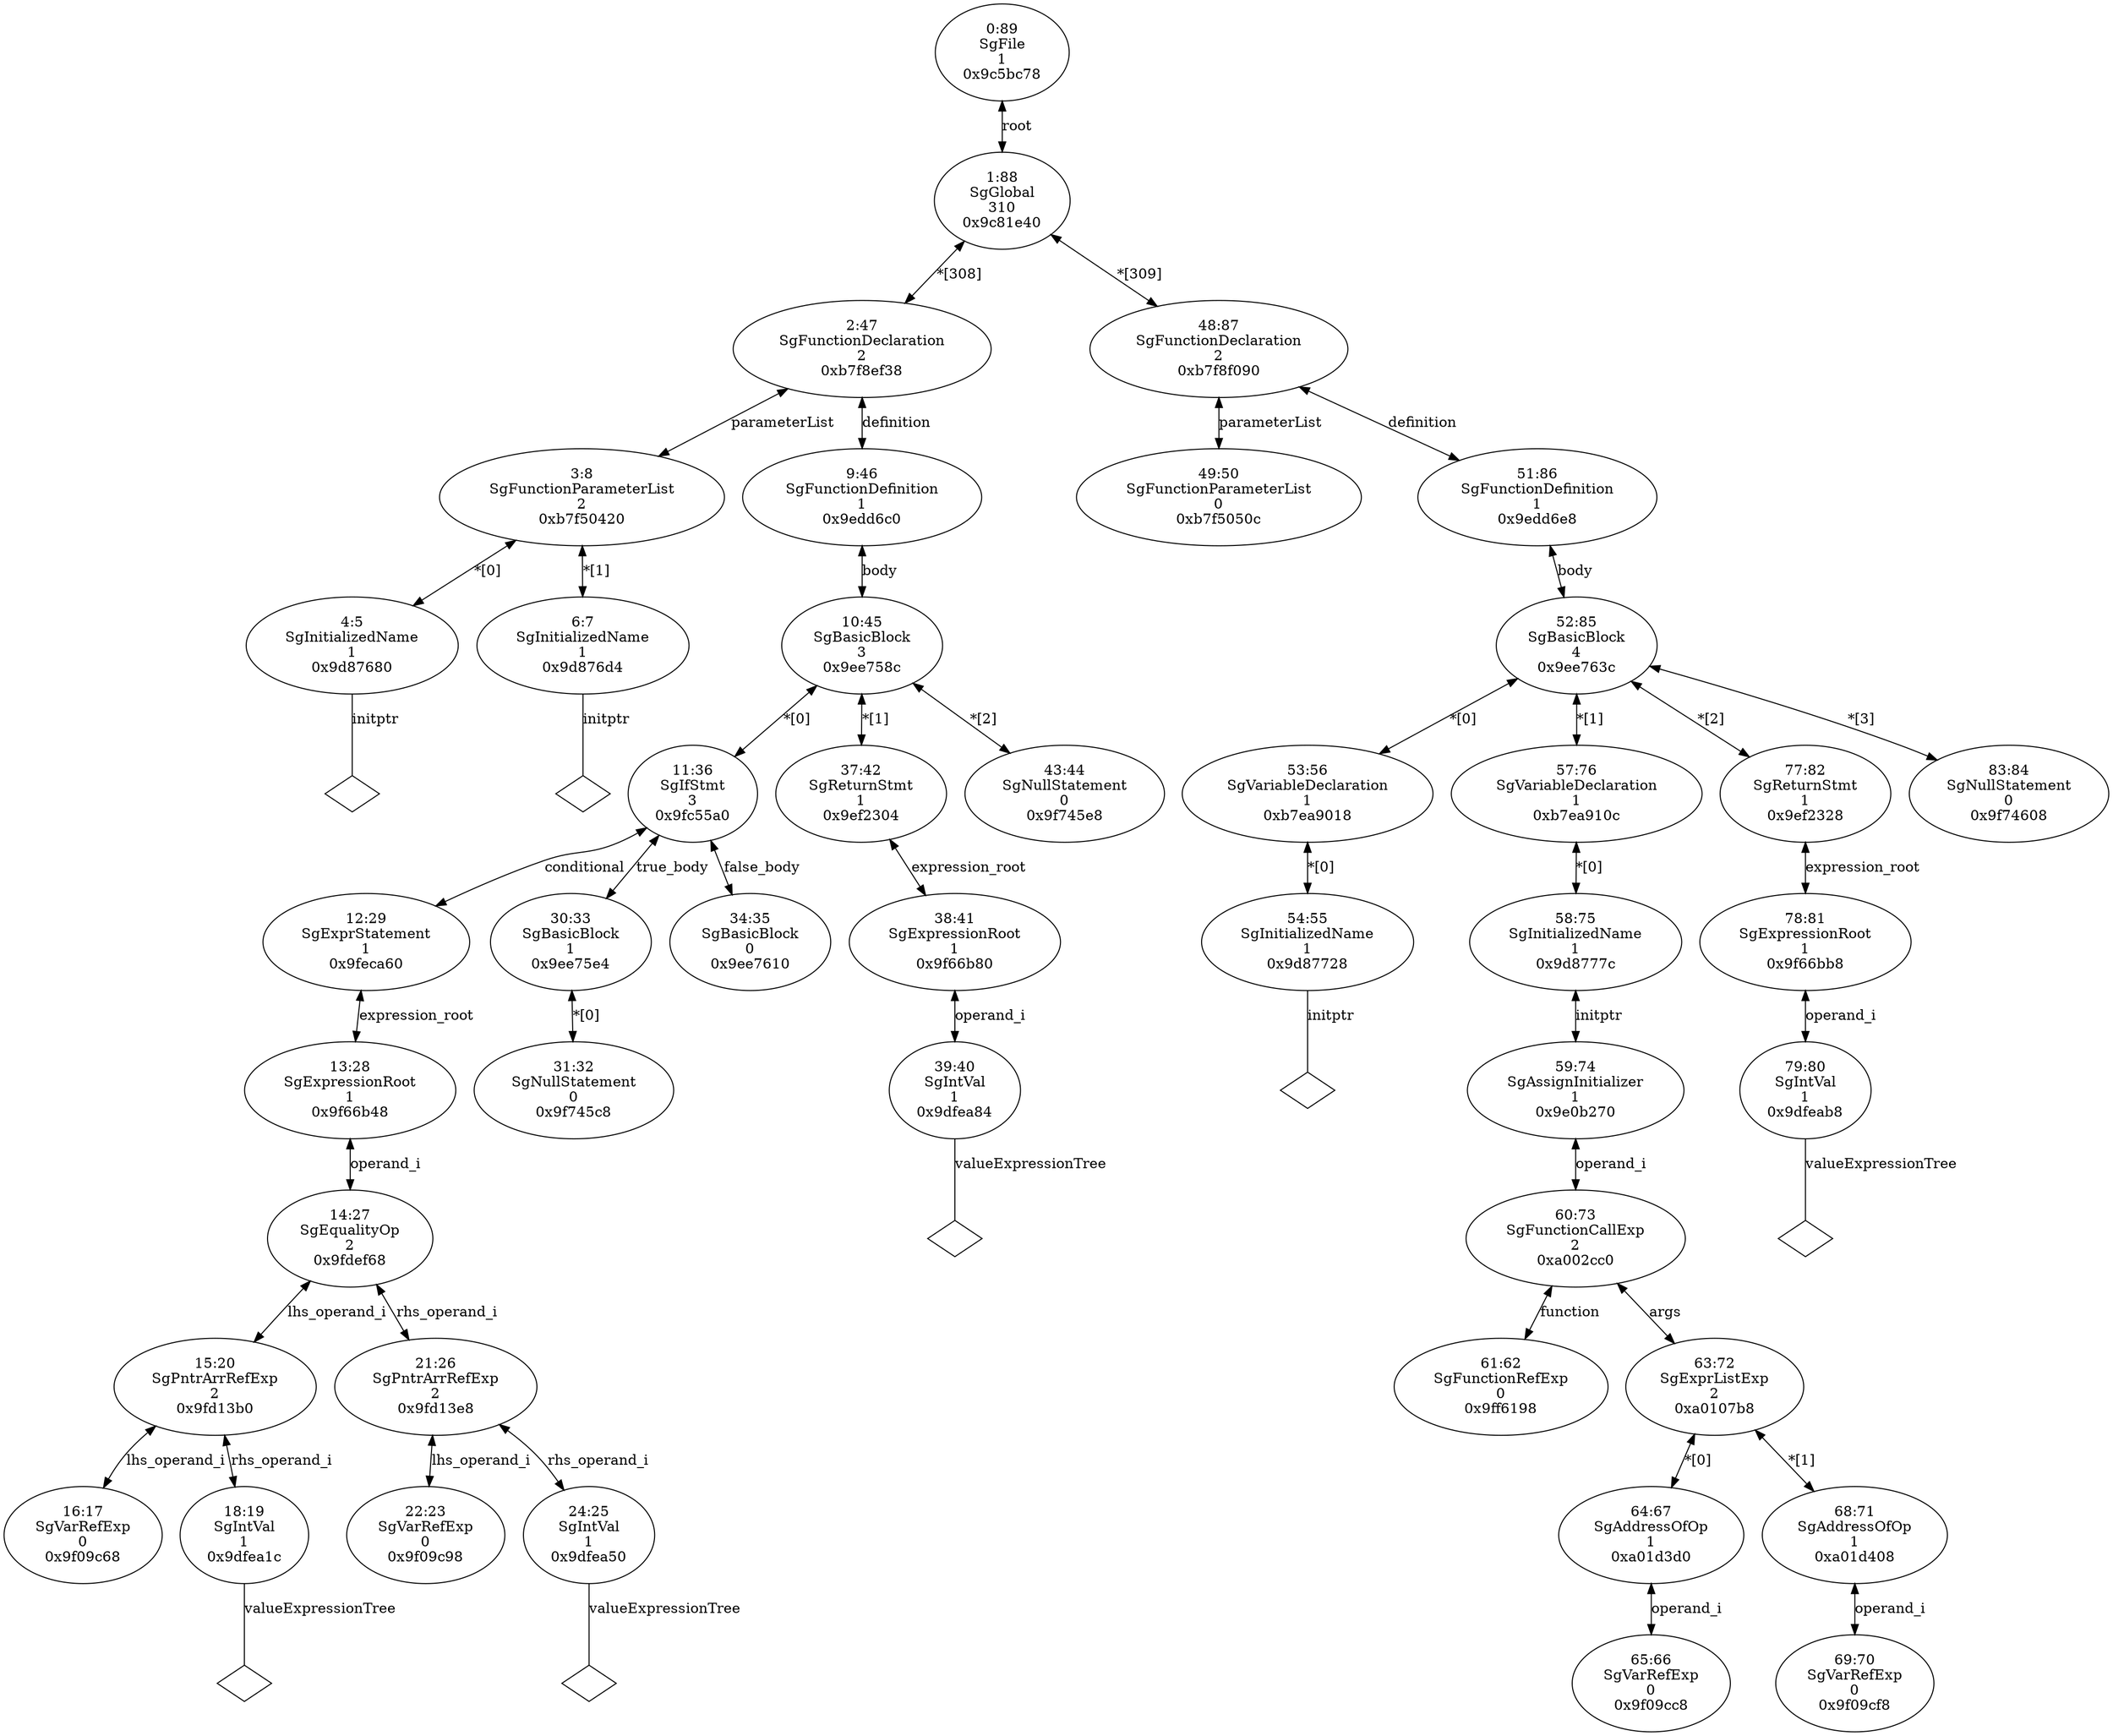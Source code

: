 digraph "G./passIntPtrArrayRef.c.dot" {
"0x9d87680"[label="4:5\nSgInitializedName\n1\n0x9d87680\n" ];
"0x9d87680" -> "0x9d87680__initptr__null"[label="initptr" dir=none ];
"0x9d87680__initptr__null"[label="" shape=diamond ];
"0x9d876d4"[label="6:7\nSgInitializedName\n1\n0x9d876d4\n" ];
"0x9d876d4" -> "0x9d876d4__initptr__null"[label="initptr" dir=none ];
"0x9d876d4__initptr__null"[label="" shape=diamond ];
"0xb7f50420"[label="3:8\nSgFunctionParameterList\n2\n0xb7f50420\n" ];
"0xb7f50420" -> "0x9d87680"[label="*[0]" dir=both ];
"0xb7f50420" -> "0x9d876d4"[label="*[1]" dir=both ];
"0x9f09c68"[label="16:17\nSgVarRefExp\n0\n0x9f09c68\n" ];
"0x9dfea1c"[label="18:19\nSgIntVal\n1\n0x9dfea1c\n" ];
"0x9dfea1c" -> "0x9dfea1c__valueExpressionTree__null"[label="valueExpressionTree" dir=none ];
"0x9dfea1c__valueExpressionTree__null"[label="" shape=diamond ];
"0x9fd13b0"[label="15:20\nSgPntrArrRefExp\n2\n0x9fd13b0\n" ];
"0x9fd13b0" -> "0x9f09c68"[label="lhs_operand_i" dir=both ];
"0x9fd13b0" -> "0x9dfea1c"[label="rhs_operand_i" dir=both ];
"0x9f09c98"[label="22:23\nSgVarRefExp\n0\n0x9f09c98\n" ];
"0x9dfea50"[label="24:25\nSgIntVal\n1\n0x9dfea50\n" ];
"0x9dfea50" -> "0x9dfea50__valueExpressionTree__null"[label="valueExpressionTree" dir=none ];
"0x9dfea50__valueExpressionTree__null"[label="" shape=diamond ];
"0x9fd13e8"[label="21:26\nSgPntrArrRefExp\n2\n0x9fd13e8\n" ];
"0x9fd13e8" -> "0x9f09c98"[label="lhs_operand_i" dir=both ];
"0x9fd13e8" -> "0x9dfea50"[label="rhs_operand_i" dir=both ];
"0x9fdef68"[label="14:27\nSgEqualityOp\n2\n0x9fdef68\n" ];
"0x9fdef68" -> "0x9fd13b0"[label="lhs_operand_i" dir=both ];
"0x9fdef68" -> "0x9fd13e8"[label="rhs_operand_i" dir=both ];
"0x9f66b48"[label="13:28\nSgExpressionRoot\n1\n0x9f66b48\n" ];
"0x9f66b48" -> "0x9fdef68"[label="operand_i" dir=both ];
"0x9feca60"[label="12:29\nSgExprStatement\n1\n0x9feca60\n" ];
"0x9feca60" -> "0x9f66b48"[label="expression_root" dir=both ];
"0x9f745c8"[label="31:32\nSgNullStatement\n0\n0x9f745c8\n" ];
"0x9ee75e4"[label="30:33\nSgBasicBlock\n1\n0x9ee75e4\n" ];
"0x9ee75e4" -> "0x9f745c8"[label="*[0]" dir=both ];
"0x9ee7610"[label="34:35\nSgBasicBlock\n0\n0x9ee7610\n" ];
"0x9fc55a0"[label="11:36\nSgIfStmt\n3\n0x9fc55a0\n" ];
"0x9fc55a0" -> "0x9feca60"[label="conditional" dir=both ];
"0x9fc55a0" -> "0x9ee75e4"[label="true_body" dir=both ];
"0x9fc55a0" -> "0x9ee7610"[label="false_body" dir=both ];
"0x9dfea84"[label="39:40\nSgIntVal\n1\n0x9dfea84\n" ];
"0x9dfea84" -> "0x9dfea84__valueExpressionTree__null"[label="valueExpressionTree" dir=none ];
"0x9dfea84__valueExpressionTree__null"[label="" shape=diamond ];
"0x9f66b80"[label="38:41\nSgExpressionRoot\n1\n0x9f66b80\n" ];
"0x9f66b80" -> "0x9dfea84"[label="operand_i" dir=both ];
"0x9ef2304"[label="37:42\nSgReturnStmt\n1\n0x9ef2304\n" ];
"0x9ef2304" -> "0x9f66b80"[label="expression_root" dir=both ];
"0x9f745e8"[label="43:44\nSgNullStatement\n0\n0x9f745e8\n" ];
"0x9ee758c"[label="10:45\nSgBasicBlock\n3\n0x9ee758c\n" ];
"0x9ee758c" -> "0x9fc55a0"[label="*[0]" dir=both ];
"0x9ee758c" -> "0x9ef2304"[label="*[1]" dir=both ];
"0x9ee758c" -> "0x9f745e8"[label="*[2]" dir=both ];
"0x9edd6c0"[label="9:46\nSgFunctionDefinition\n1\n0x9edd6c0\n" ];
"0x9edd6c0" -> "0x9ee758c"[label="body" dir=both ];
"0xb7f8ef38"[label="2:47\nSgFunctionDeclaration\n2\n0xb7f8ef38\n" ];
"0xb7f8ef38" -> "0xb7f50420"[label="parameterList" dir=both ];
"0xb7f8ef38" -> "0x9edd6c0"[label="definition" dir=both ];
"0xb7f5050c"[label="49:50\nSgFunctionParameterList\n0\n0xb7f5050c\n" ];
"0x9d87728"[label="54:55\nSgInitializedName\n1\n0x9d87728\n" ];
"0x9d87728" -> "0x9d87728__initptr__null"[label="initptr" dir=none ];
"0x9d87728__initptr__null"[label="" shape=diamond ];
"0xb7ea9018"[label="53:56\nSgVariableDeclaration\n1\n0xb7ea9018\n" ];
"0xb7ea9018" -> "0x9d87728"[label="*[0]" dir=both ];
"0x9ff6198"[label="61:62\nSgFunctionRefExp\n0\n0x9ff6198\n" ];
"0x9f09cc8"[label="65:66\nSgVarRefExp\n0\n0x9f09cc8\n" ];
"0xa01d3d0"[label="64:67\nSgAddressOfOp\n1\n0xa01d3d0\n" ];
"0xa01d3d0" -> "0x9f09cc8"[label="operand_i" dir=both ];
"0x9f09cf8"[label="69:70\nSgVarRefExp\n0\n0x9f09cf8\n" ];
"0xa01d408"[label="68:71\nSgAddressOfOp\n1\n0xa01d408\n" ];
"0xa01d408" -> "0x9f09cf8"[label="operand_i" dir=both ];
"0xa0107b8"[label="63:72\nSgExprListExp\n2\n0xa0107b8\n" ];
"0xa0107b8" -> "0xa01d3d0"[label="*[0]" dir=both ];
"0xa0107b8" -> "0xa01d408"[label="*[1]" dir=both ];
"0xa002cc0"[label="60:73\nSgFunctionCallExp\n2\n0xa002cc0\n" ];
"0xa002cc0" -> "0x9ff6198"[label="function" dir=both ];
"0xa002cc0" -> "0xa0107b8"[label="args" dir=both ];
"0x9e0b270"[label="59:74\nSgAssignInitializer\n1\n0x9e0b270\n" ];
"0x9e0b270" -> "0xa002cc0"[label="operand_i" dir=both ];
"0x9d8777c"[label="58:75\nSgInitializedName\n1\n0x9d8777c\n" ];
"0x9d8777c" -> "0x9e0b270"[label="initptr" dir=both ];
"0xb7ea910c"[label="57:76\nSgVariableDeclaration\n1\n0xb7ea910c\n" ];
"0xb7ea910c" -> "0x9d8777c"[label="*[0]" dir=both ];
"0x9dfeab8"[label="79:80\nSgIntVal\n1\n0x9dfeab8\n" ];
"0x9dfeab8" -> "0x9dfeab8__valueExpressionTree__null"[label="valueExpressionTree" dir=none ];
"0x9dfeab8__valueExpressionTree__null"[label="" shape=diamond ];
"0x9f66bb8"[label="78:81\nSgExpressionRoot\n1\n0x9f66bb8\n" ];
"0x9f66bb8" -> "0x9dfeab8"[label="operand_i" dir=both ];
"0x9ef2328"[label="77:82\nSgReturnStmt\n1\n0x9ef2328\n" ];
"0x9ef2328" -> "0x9f66bb8"[label="expression_root" dir=both ];
"0x9f74608"[label="83:84\nSgNullStatement\n0\n0x9f74608\n" ];
"0x9ee763c"[label="52:85\nSgBasicBlock\n4\n0x9ee763c\n" ];
"0x9ee763c" -> "0xb7ea9018"[label="*[0]" dir=both ];
"0x9ee763c" -> "0xb7ea910c"[label="*[1]" dir=both ];
"0x9ee763c" -> "0x9ef2328"[label="*[2]" dir=both ];
"0x9ee763c" -> "0x9f74608"[label="*[3]" dir=both ];
"0x9edd6e8"[label="51:86\nSgFunctionDefinition\n1\n0x9edd6e8\n" ];
"0x9edd6e8" -> "0x9ee763c"[label="body" dir=both ];
"0xb7f8f090"[label="48:87\nSgFunctionDeclaration\n2\n0xb7f8f090\n" ];
"0xb7f8f090" -> "0xb7f5050c"[label="parameterList" dir=both ];
"0xb7f8f090" -> "0x9edd6e8"[label="definition" dir=both ];
"0x9c81e40"[label="1:88\nSgGlobal\n310\n0x9c81e40\n" ];
"0x9c81e40" -> "0xb7f8ef38"[label="*[308]" dir=both ];
"0x9c81e40" -> "0xb7f8f090"[label="*[309]" dir=both ];
"0x9c5bc78"[label="0:89\nSgFile\n1\n0x9c5bc78\n" ];
"0x9c5bc78" -> "0x9c81e40"[label="root" dir=both ];
}
